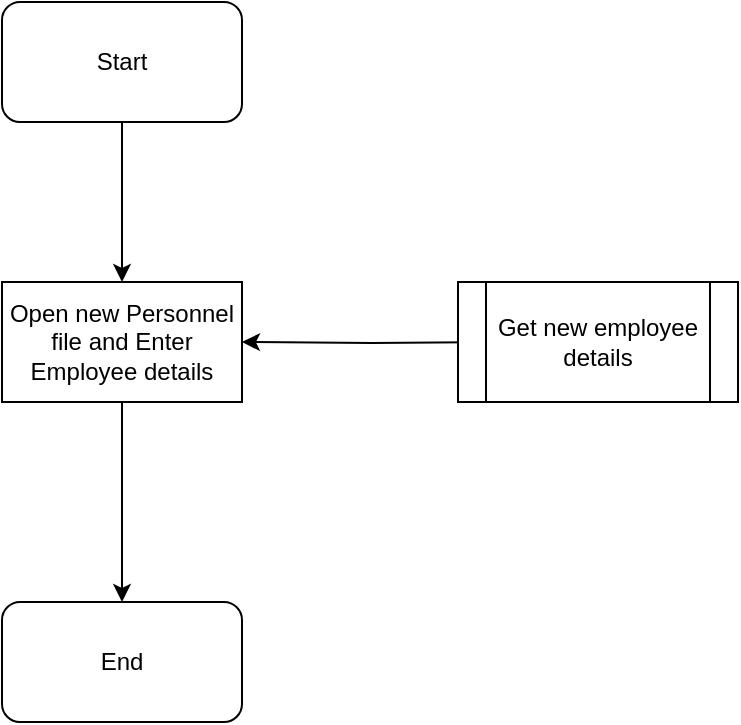 <mxfile version="13.5.3" type="github">
  <diagram id="SMCiBKOHWAA4tu-1QiV0" name="Page-1">
    <mxGraphModel dx="1038" dy="547" grid="1" gridSize="10" guides="1" tooltips="1" connect="1" arrows="1" fold="1" page="1" pageScale="1" pageWidth="850" pageHeight="1100" math="0" shadow="0">
      <root>
        <mxCell id="0" />
        <mxCell id="1" parent="0" />
        <mxCell id="OxawustAhdmAcx-qUKI6-12" value="" style="edgeStyle=orthogonalEdgeStyle;rounded=0;orthogonalLoop=1;jettySize=auto;html=1;" edge="1" parent="1" source="OxawustAhdmAcx-qUKI6-1" target="OxawustAhdmAcx-qUKI6-8">
          <mxGeometry relative="1" as="geometry" />
        </mxCell>
        <mxCell id="OxawustAhdmAcx-qUKI6-1" value="Start" style="rounded=1;whiteSpace=wrap;html=1;" vertex="1" parent="1">
          <mxGeometry x="171" y="70" width="120" height="60" as="geometry" />
        </mxCell>
        <mxCell id="OxawustAhdmAcx-qUKI6-9" value="" style="edgeStyle=orthogonalEdgeStyle;rounded=0;orthogonalLoop=1;jettySize=auto;html=1;" edge="1" parent="1" target="OxawustAhdmAcx-qUKI6-8">
          <mxGeometry relative="1" as="geometry">
            <mxPoint x="421" y="240" as="sourcePoint" />
          </mxGeometry>
        </mxCell>
        <mxCell id="OxawustAhdmAcx-qUKI6-11" value="" style="edgeStyle=orthogonalEdgeStyle;rounded=0;orthogonalLoop=1;jettySize=auto;html=1;" edge="1" parent="1" source="OxawustAhdmAcx-qUKI6-8" target="OxawustAhdmAcx-qUKI6-10">
          <mxGeometry relative="1" as="geometry" />
        </mxCell>
        <mxCell id="OxawustAhdmAcx-qUKI6-8" value="Open new Personnel file and Enter Employee details" style="whiteSpace=wrap;html=1;rounded=0;" vertex="1" parent="1">
          <mxGeometry x="171" y="210" width="120" height="60" as="geometry" />
        </mxCell>
        <mxCell id="OxawustAhdmAcx-qUKI6-10" value="End" style="rounded=1;whiteSpace=wrap;html=1;" vertex="1" parent="1">
          <mxGeometry x="171" y="370" width="120" height="60" as="geometry" />
        </mxCell>
        <mxCell id="OxawustAhdmAcx-qUKI6-13" value="Get new employee details" style="shape=process;whiteSpace=wrap;html=1;backgroundOutline=1;" vertex="1" parent="1">
          <mxGeometry x="399" y="210" width="140" height="60" as="geometry" />
        </mxCell>
      </root>
    </mxGraphModel>
  </diagram>
</mxfile>
